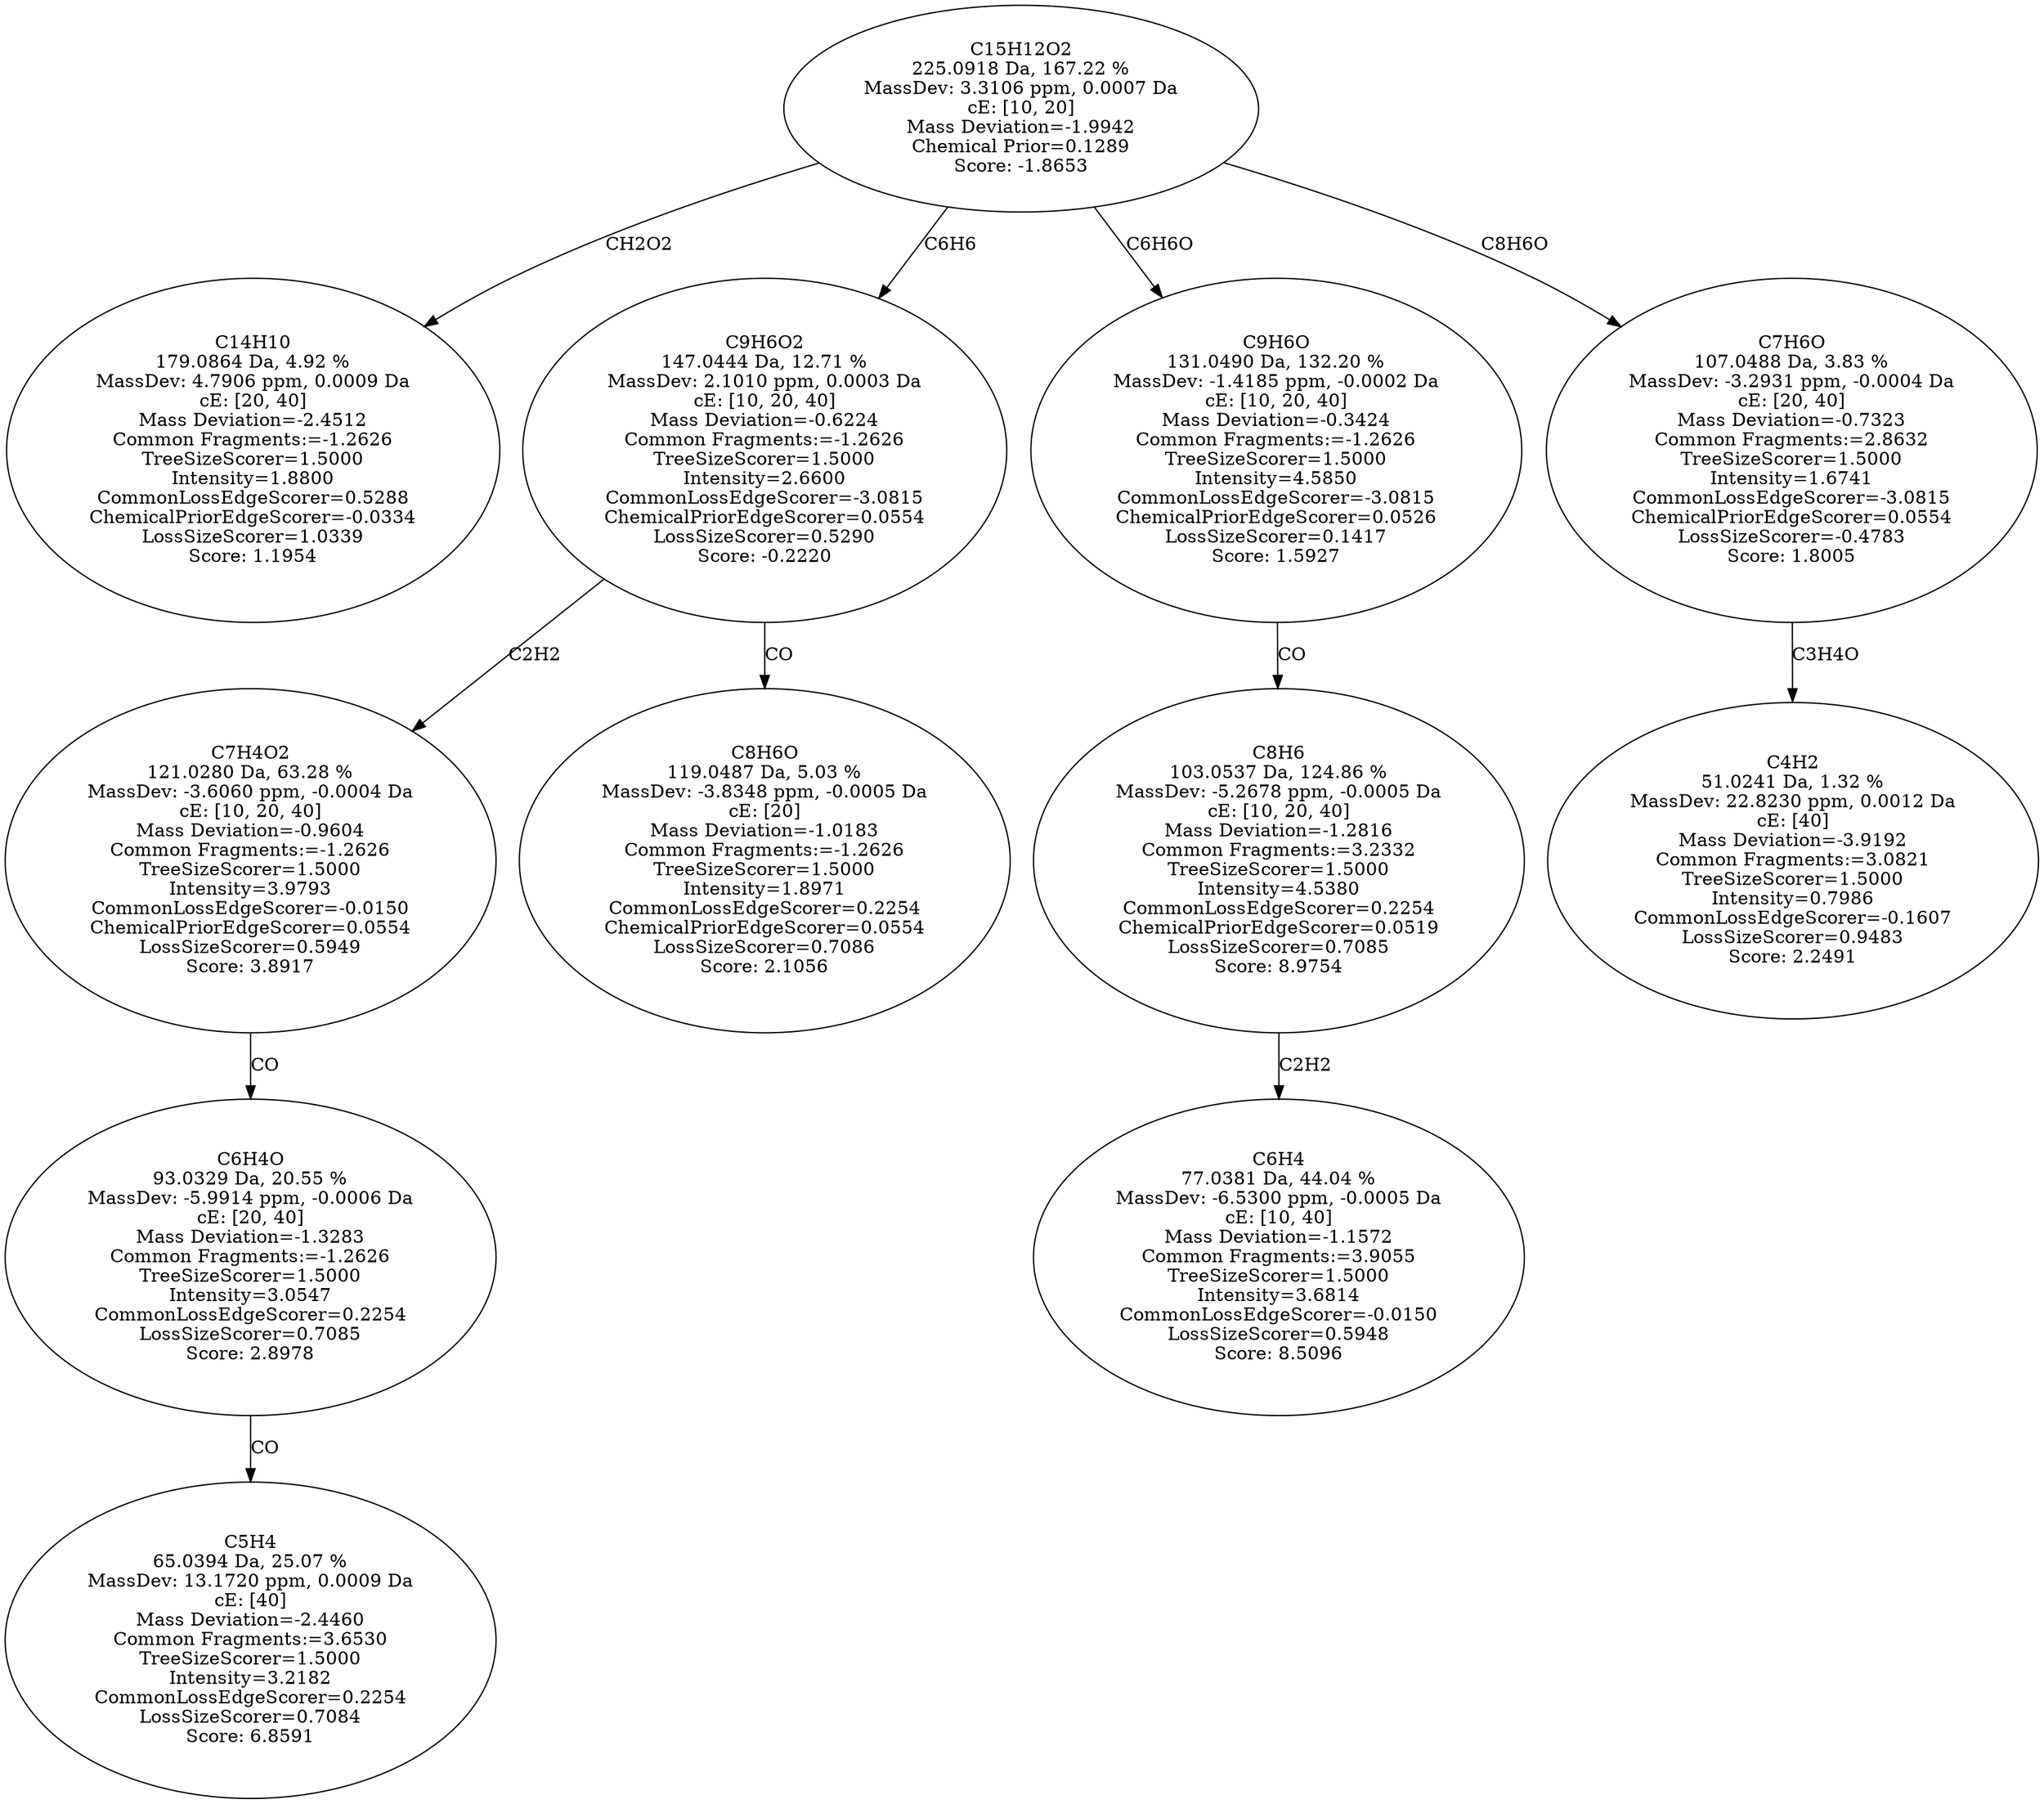 strict digraph {
v1 [label="C14H10\n179.0864 Da, 4.92 %\nMassDev: 4.7906 ppm, 0.0009 Da\ncE: [20, 40]\nMass Deviation=-2.4512\nCommon Fragments:=-1.2626\nTreeSizeScorer=1.5000\nIntensity=1.8800\nCommonLossEdgeScorer=0.5288\nChemicalPriorEdgeScorer=-0.0334\nLossSizeScorer=1.0339\nScore: 1.1954"];
v2 [label="C5H4\n65.0394 Da, 25.07 %\nMassDev: 13.1720 ppm, 0.0009 Da\ncE: [40]\nMass Deviation=-2.4460\nCommon Fragments:=3.6530\nTreeSizeScorer=1.5000\nIntensity=3.2182\nCommonLossEdgeScorer=0.2254\nLossSizeScorer=0.7084\nScore: 6.8591"];
v3 [label="C6H4O\n93.0329 Da, 20.55 %\nMassDev: -5.9914 ppm, -0.0006 Da\ncE: [20, 40]\nMass Deviation=-1.3283\nCommon Fragments:=-1.2626\nTreeSizeScorer=1.5000\nIntensity=3.0547\nCommonLossEdgeScorer=0.2254\nLossSizeScorer=0.7085\nScore: 2.8978"];
v4 [label="C7H4O2\n121.0280 Da, 63.28 %\nMassDev: -3.6060 ppm, -0.0004 Da\ncE: [10, 20, 40]\nMass Deviation=-0.9604\nCommon Fragments:=-1.2626\nTreeSizeScorer=1.5000\nIntensity=3.9793\nCommonLossEdgeScorer=-0.0150\nChemicalPriorEdgeScorer=0.0554\nLossSizeScorer=0.5949\nScore: 3.8917"];
v5 [label="C8H6O\n119.0487 Da, 5.03 %\nMassDev: -3.8348 ppm, -0.0005 Da\ncE: [20]\nMass Deviation=-1.0183\nCommon Fragments:=-1.2626\nTreeSizeScorer=1.5000\nIntensity=1.8971\nCommonLossEdgeScorer=0.2254\nChemicalPriorEdgeScorer=0.0554\nLossSizeScorer=0.7086\nScore: 2.1056"];
v6 [label="C9H6O2\n147.0444 Da, 12.71 %\nMassDev: 2.1010 ppm, 0.0003 Da\ncE: [10, 20, 40]\nMass Deviation=-0.6224\nCommon Fragments:=-1.2626\nTreeSizeScorer=1.5000\nIntensity=2.6600\nCommonLossEdgeScorer=-3.0815\nChemicalPriorEdgeScorer=0.0554\nLossSizeScorer=0.5290\nScore: -0.2220"];
v7 [label="C6H4\n77.0381 Da, 44.04 %\nMassDev: -6.5300 ppm, -0.0005 Da\ncE: [10, 40]\nMass Deviation=-1.1572\nCommon Fragments:=3.9055\nTreeSizeScorer=1.5000\nIntensity=3.6814\nCommonLossEdgeScorer=-0.0150\nLossSizeScorer=0.5948\nScore: 8.5096"];
v8 [label="C8H6\n103.0537 Da, 124.86 %\nMassDev: -5.2678 ppm, -0.0005 Da\ncE: [10, 20, 40]\nMass Deviation=-1.2816\nCommon Fragments:=3.2332\nTreeSizeScorer=1.5000\nIntensity=4.5380\nCommonLossEdgeScorer=0.2254\nChemicalPriorEdgeScorer=0.0519\nLossSizeScorer=0.7085\nScore: 8.9754"];
v9 [label="C9H6O\n131.0490 Da, 132.20 %\nMassDev: -1.4185 ppm, -0.0002 Da\ncE: [10, 20, 40]\nMass Deviation=-0.3424\nCommon Fragments:=-1.2626\nTreeSizeScorer=1.5000\nIntensity=4.5850\nCommonLossEdgeScorer=-3.0815\nChemicalPriorEdgeScorer=0.0526\nLossSizeScorer=0.1417\nScore: 1.5927"];
v10 [label="C4H2\n51.0241 Da, 1.32 %\nMassDev: 22.8230 ppm, 0.0012 Da\ncE: [40]\nMass Deviation=-3.9192\nCommon Fragments:=3.0821\nTreeSizeScorer=1.5000\nIntensity=0.7986\nCommonLossEdgeScorer=-0.1607\nLossSizeScorer=0.9483\nScore: 2.2491"];
v11 [label="C7H6O\n107.0488 Da, 3.83 %\nMassDev: -3.2931 ppm, -0.0004 Da\ncE: [20, 40]\nMass Deviation=-0.7323\nCommon Fragments:=2.8632\nTreeSizeScorer=1.5000\nIntensity=1.6741\nCommonLossEdgeScorer=-3.0815\nChemicalPriorEdgeScorer=0.0554\nLossSizeScorer=-0.4783\nScore: 1.8005"];
v12 [label="C15H12O2\n225.0918 Da, 167.22 %\nMassDev: 3.3106 ppm, 0.0007 Da\ncE: [10, 20]\nMass Deviation=-1.9942\nChemical Prior=0.1289\nScore: -1.8653"];
v12 -> v1 [label="CH2O2"];
v3 -> v2 [label="CO"];
v4 -> v3 [label="CO"];
v6 -> v4 [label="C2H2"];
v6 -> v5 [label="CO"];
v12 -> v6 [label="C6H6"];
v8 -> v7 [label="C2H2"];
v9 -> v8 [label="CO"];
v12 -> v9 [label="C6H6O"];
v11 -> v10 [label="C3H4O"];
v12 -> v11 [label="C8H6O"];
}